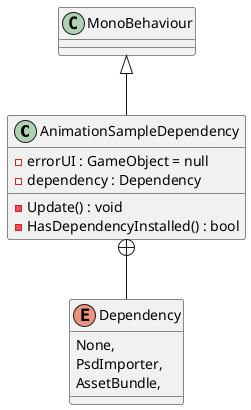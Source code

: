 @startuml
class AnimationSampleDependency {
    - errorUI : GameObject = null
    - dependency : Dependency
    - Update() : void
    - HasDependencyInstalled() : bool
}
enum Dependency {
    None,
    PsdImporter,
    AssetBundle,
}
MonoBehaviour <|-- AnimationSampleDependency
AnimationSampleDependency +-- Dependency
@enduml

